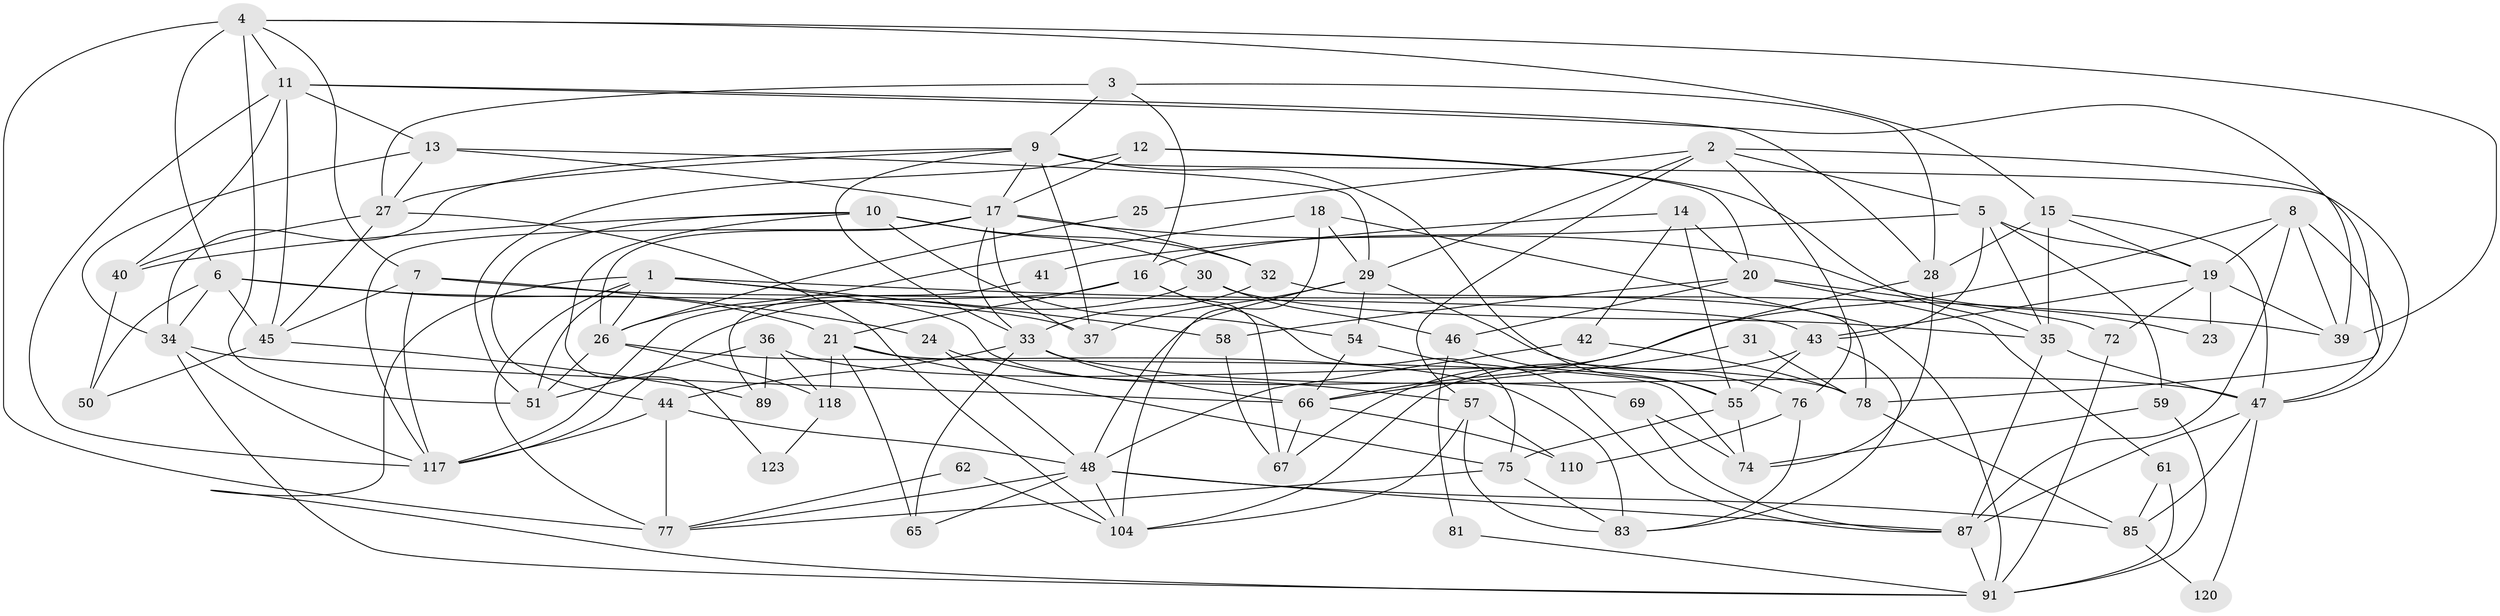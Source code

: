 // Generated by graph-tools (version 1.1) at 2025/23/03/03/25 07:23:56]
// undirected, 77 vertices, 189 edges
graph export_dot {
graph [start="1"]
  node [color=gray90,style=filled];
  1 [super="+60"];
  2 [super="+106"];
  3 [super="+38"];
  4 [super="+92"];
  5 [super="+56"];
  6 [super="+98"];
  7 [super="+113"];
  8 [super="+70"];
  9 [super="+94"];
  10 [super="+90"];
  11 [super="+93"];
  12 [super="+112"];
  13 [super="+121"];
  14;
  15 [super="+119"];
  16 [super="+116"];
  17 [super="+68"];
  18;
  19 [super="+79"];
  20 [super="+82"];
  21 [super="+22"];
  23;
  24 [super="+111"];
  25;
  26 [super="+88"];
  27 [super="+52"];
  28 [super="+86"];
  29 [super="+84"];
  30;
  31;
  32;
  33 [super="+105"];
  34 [super="+100"];
  35 [super="+96"];
  36;
  37;
  39;
  40 [super="+99"];
  41;
  42;
  43 [super="+124"];
  44 [super="+64"];
  45 [super="+63"];
  46 [super="+53"];
  47 [super="+49"];
  48 [super="+101"];
  50;
  51;
  54 [super="+80"];
  55 [super="+97"];
  57;
  58;
  59;
  61;
  62;
  65;
  66 [super="+73"];
  67 [super="+71"];
  69;
  72;
  74 [super="+108"];
  75 [super="+102"];
  76 [super="+125"];
  77 [super="+107"];
  78 [super="+109"];
  81;
  83 [super="+95"];
  85;
  87 [super="+115"];
  89;
  91 [super="+103"];
  104 [super="+122"];
  110 [super="+114"];
  117;
  118;
  120;
  123;
  1 -- 77;
  1 -- 39;
  1 -- 91;
  1 -- 58;
  1 -- 51;
  1 -- 69;
  1 -- 26;
  2 -- 5;
  2 -- 76;
  2 -- 25;
  2 -- 57;
  2 -- 29;
  2 -- 78;
  3 -- 16;
  3 -- 27;
  3 -- 9;
  3 -- 28;
  4 -- 15;
  4 -- 11;
  4 -- 51;
  4 -- 7;
  4 -- 77 [weight=2];
  4 -- 39;
  4 -- 6;
  5 -- 41;
  5 -- 35;
  5 -- 19;
  5 -- 59;
  5 -- 43;
  6 -- 21;
  6 -- 37;
  6 -- 50;
  6 -- 45;
  6 -- 34;
  7 -- 45;
  7 -- 24;
  7 -- 117;
  7 -- 43;
  8 -- 39;
  8 -- 87;
  8 -- 19;
  8 -- 47;
  8 -- 66;
  9 -- 17;
  9 -- 37;
  9 -- 27;
  9 -- 33;
  9 -- 34;
  9 -- 47;
  9 -- 55;
  10 -- 54;
  10 -- 32;
  10 -- 123;
  10 -- 44;
  10 -- 30;
  10 -- 40;
  11 -- 39;
  11 -- 45;
  11 -- 40;
  11 -- 117;
  11 -- 28;
  11 -- 13;
  12 -- 17;
  12 -- 20;
  12 -- 35 [weight=2];
  12 -- 51;
  13 -- 17;
  13 -- 27;
  13 -- 34;
  13 -- 29;
  14 -- 42;
  14 -- 20;
  14 -- 16;
  14 -- 55;
  15 -- 47;
  15 -- 28;
  15 -- 35 [weight=2];
  15 -- 19;
  16 -- 117;
  16 -- 21;
  16 -- 75;
  16 -- 67;
  17 -- 37;
  17 -- 117;
  17 -- 23;
  17 -- 33;
  17 -- 32;
  17 -- 26;
  18 -- 91;
  18 -- 26;
  18 -- 29;
  18 -- 104;
  19 -- 39;
  19 -- 43;
  19 -- 72;
  19 -- 23;
  20 -- 72;
  20 -- 58;
  20 -- 46;
  20 -- 61;
  21 -- 65;
  21 -- 75;
  21 -- 118;
  21 -- 74;
  24 -- 57 [weight=2];
  24 -- 48;
  25 -- 26;
  26 -- 118;
  26 -- 51;
  26 -- 83;
  27 -- 104;
  27 -- 40;
  27 -- 45;
  28 -- 67;
  28 -- 74 [weight=2];
  29 -- 37;
  29 -- 76;
  29 -- 48;
  29 -- 54;
  30 -- 35;
  30 -- 46;
  30 -- 117;
  31 -- 78;
  31 -- 66;
  32 -- 78;
  32 -- 33;
  33 -- 65;
  33 -- 66;
  33 -- 47 [weight=2];
  33 -- 44;
  34 -- 66;
  34 -- 117;
  34 -- 91;
  35 -- 87;
  35 -- 47;
  36 -- 89;
  36 -- 51;
  36 -- 78;
  36 -- 118;
  40 -- 50;
  41 -- 89;
  42 -- 78;
  42 -- 48;
  43 -- 83;
  43 -- 104;
  43 -- 55;
  44 -- 117 [weight=2];
  44 -- 48;
  44 -- 77;
  45 -- 89 [weight=2];
  45 -- 50;
  46 -- 55;
  46 -- 81;
  47 -- 120;
  47 -- 87;
  47 -- 85;
  48 -- 77;
  48 -- 104;
  48 -- 87;
  48 -- 65;
  48 -- 85;
  54 -- 66;
  54 -- 87;
  55 -- 74;
  55 -- 75;
  57 -- 83;
  57 -- 104;
  57 -- 110;
  58 -- 67;
  59 -- 74;
  59 -- 91;
  61 -- 85;
  61 -- 91;
  62 -- 77;
  62 -- 104;
  66 -- 67;
  66 -- 110;
  69 -- 87;
  69 -- 74;
  72 -- 91;
  75 -- 83;
  75 -- 77;
  76 -- 83;
  76 -- 110;
  78 -- 85;
  81 -- 91;
  85 -- 120;
  87 -- 91;
  118 -- 123;
}
